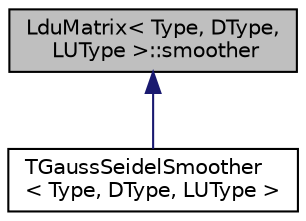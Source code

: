 digraph "LduMatrix&lt; Type, DType, LUType &gt;::smoother"
{
  bgcolor="transparent";
  edge [fontname="Helvetica",fontsize="10",labelfontname="Helvetica",labelfontsize="10"];
  node [fontname="Helvetica",fontsize="10",shape=record];
  Node1 [label="LduMatrix\< Type, DType,\l LUType \>::smoother",height=0.2,width=0.4,color="black", fillcolor="grey75", style="filled" fontcolor="black"];
  Node1 -> Node2 [dir="back",color="midnightblue",fontsize="10",style="solid",fontname="Helvetica"];
  Node2 [label="TGaussSeidelSmoother\l\< Type, DType, LUType \>",height=0.2,width=0.4,color="black",URL="$classFoam_1_1TGaussSeidelSmoother.html",tooltip="Foam::TGaussSeidelSmoother. "];
}

